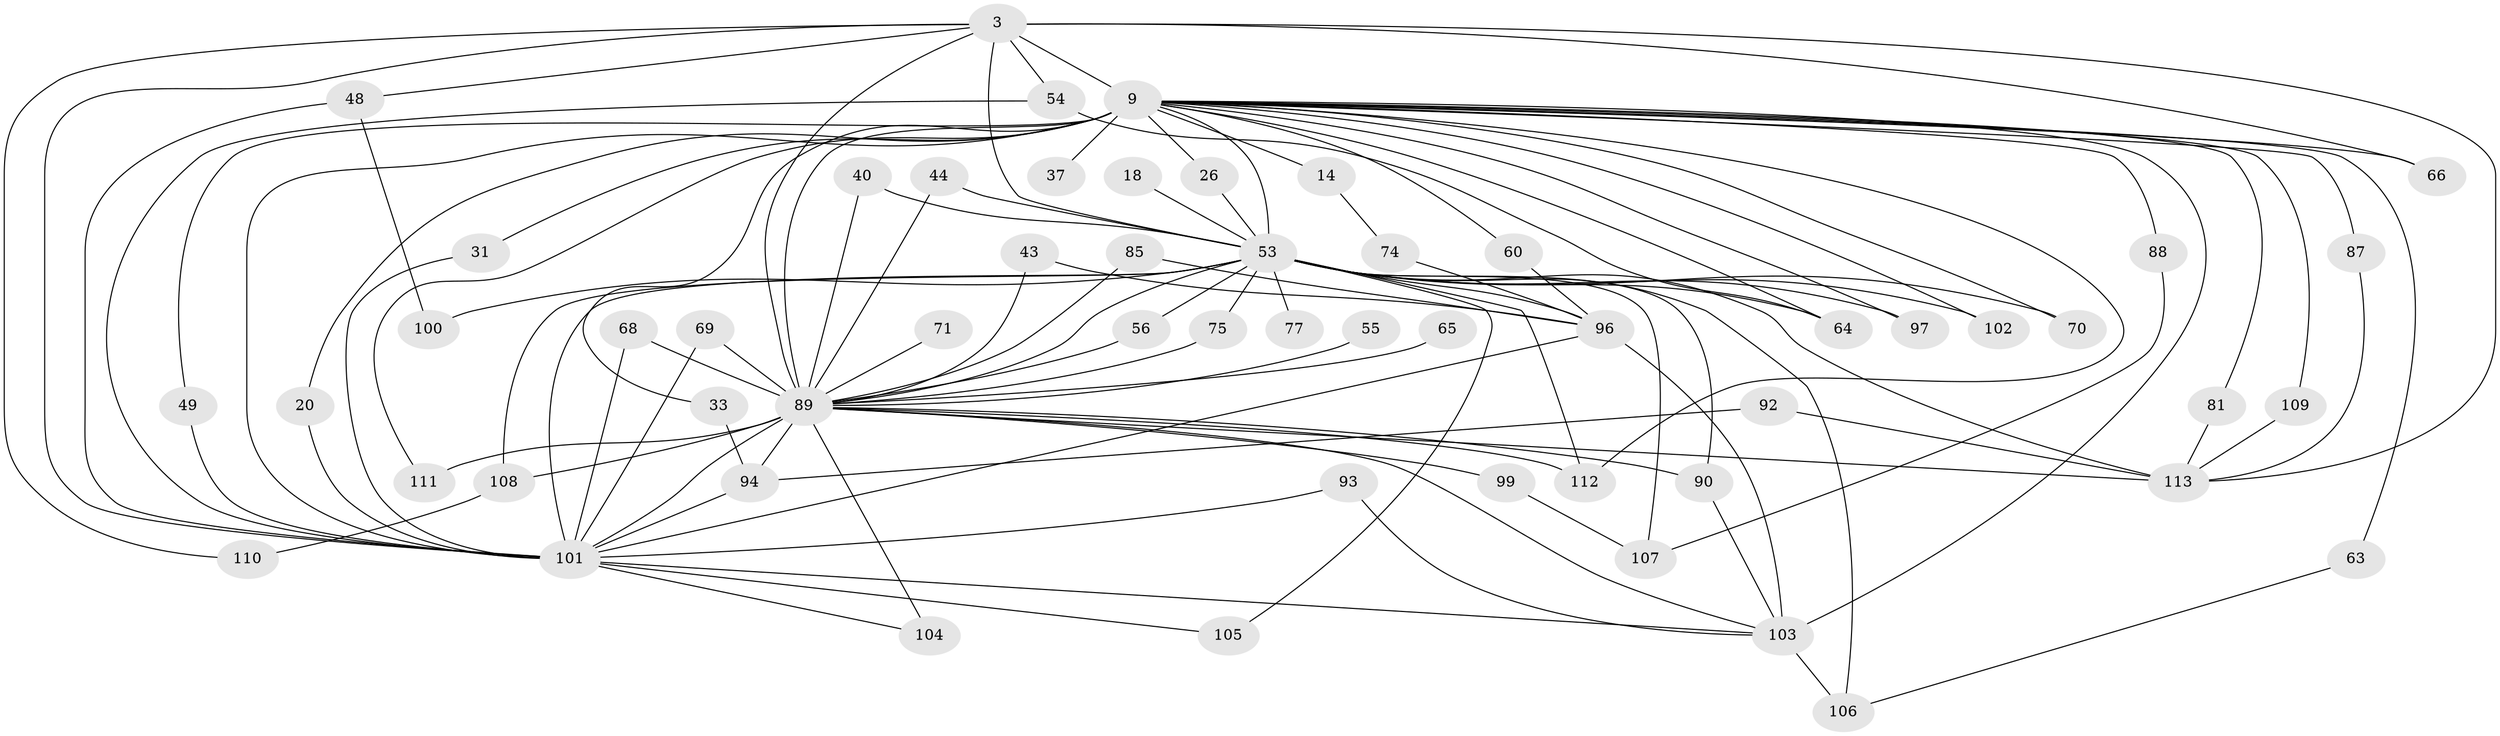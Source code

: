 // original degree distribution, {23: 0.008849557522123894, 14: 0.02654867256637168, 27: 0.008849557522123894, 19: 0.008849557522123894, 22: 0.008849557522123894, 30: 0.008849557522123894, 25: 0.008849557522123894, 17: 0.008849557522123894, 6: 0.035398230088495575, 3: 0.17699115044247787, 8: 0.008849557522123894, 9: 0.008849557522123894, 4: 0.10619469026548672, 2: 0.5486725663716814, 7: 0.017699115044247787, 10: 0.008849557522123894}
// Generated by graph-tools (version 1.1) at 2025/46/03/09/25 04:46:35]
// undirected, 56 vertices, 110 edges
graph export_dot {
graph [start="1"]
  node [color=gray90,style=filled];
  3 [super="+2"];
  9 [super="+4"];
  14;
  18;
  20;
  26;
  31;
  33;
  37;
  40;
  43;
  44;
  48 [super="+30"];
  49;
  53 [super="+23+8"];
  54 [super="+12"];
  55;
  56;
  60;
  63;
  64 [super="+13"];
  65;
  66 [super="+19"];
  68;
  69;
  70;
  71;
  74;
  75;
  77;
  81;
  85;
  87;
  88;
  89 [super="+52+24+34+10"];
  90 [super="+83"];
  92;
  93 [super="+84"];
  94 [super="+78+39+41"];
  96 [super="+27+57+73+86"];
  97;
  99;
  100;
  101 [super="+62+76+46+7"];
  102;
  103 [super="+50+36+72+91"];
  104;
  105;
  106 [super="+80+95"];
  107 [super="+67"];
  108 [super="+79"];
  109;
  110;
  111;
  112 [super="+25"];
  113 [super="+29+61+59+51+98"];
  3 -- 9 [weight=4];
  3 -- 48 [weight=2];
  3 -- 54 [weight=2];
  3 -- 110;
  3 -- 66 [weight=2];
  3 -- 53 [weight=4];
  3 -- 113 [weight=2];
  3 -- 89 [weight=5];
  3 -- 101 [weight=4];
  9 -- 14 [weight=2];
  9 -- 26;
  9 -- 31;
  9 -- 37 [weight=2];
  9 -- 60;
  9 -- 63;
  9 -- 70;
  9 -- 88;
  9 -- 102;
  9 -- 111;
  9 -- 81;
  9 -- 20;
  9 -- 87;
  9 -- 33;
  9 -- 97;
  9 -- 101 [weight=7];
  9 -- 109;
  9 -- 49;
  9 -- 66;
  9 -- 53 [weight=5];
  9 -- 64;
  9 -- 89 [weight=8];
  9 -- 103 [weight=3];
  9 -- 112 [weight=2];
  14 -- 74;
  18 -- 53;
  20 -- 101;
  26 -- 53;
  31 -- 101;
  33 -- 94;
  40 -- 53;
  40 -- 89;
  43 -- 96;
  43 -- 89;
  44 -- 53;
  44 -- 89;
  48 -- 100;
  48 -- 101;
  49 -- 101;
  53 -- 106 [weight=5];
  53 -- 75;
  53 -- 70;
  53 -- 77 [weight=2];
  53 -- 96 [weight=4];
  53 -- 97;
  53 -- 100;
  53 -- 102;
  53 -- 105;
  53 -- 107 [weight=4];
  53 -- 108 [weight=2];
  53 -- 56;
  53 -- 64;
  53 -- 101 [weight=8];
  53 -- 113 [weight=2];
  53 -- 89 [weight=4];
  53 -- 90 [weight=2];
  53 -- 112;
  54 -- 64;
  54 -- 101;
  55 -- 89 [weight=2];
  56 -- 89;
  60 -- 96;
  63 -- 106;
  65 -- 89 [weight=2];
  68 -- 89;
  68 -- 101;
  69 -- 89;
  69 -- 101;
  71 -- 89 [weight=2];
  74 -- 96;
  75 -- 89;
  81 -- 113;
  85 -- 96;
  85 -- 89;
  87 -- 113;
  88 -- 107;
  89 -- 99;
  89 -- 108;
  89 -- 113 [weight=4];
  89 -- 90 [weight=2];
  89 -- 101 [weight=8];
  89 -- 103;
  89 -- 104;
  89 -- 111;
  89 -- 112;
  89 -- 94 [weight=2];
  90 -- 103;
  92 -- 113;
  92 -- 94;
  93 -- 101 [weight=2];
  93 -- 103;
  94 -- 101 [weight=4];
  96 -- 103;
  96 -- 101 [weight=2];
  99 -- 107;
  101 -- 104;
  101 -- 105;
  101 -- 103;
  103 -- 106;
  108 -- 110;
  109 -- 113;
}
